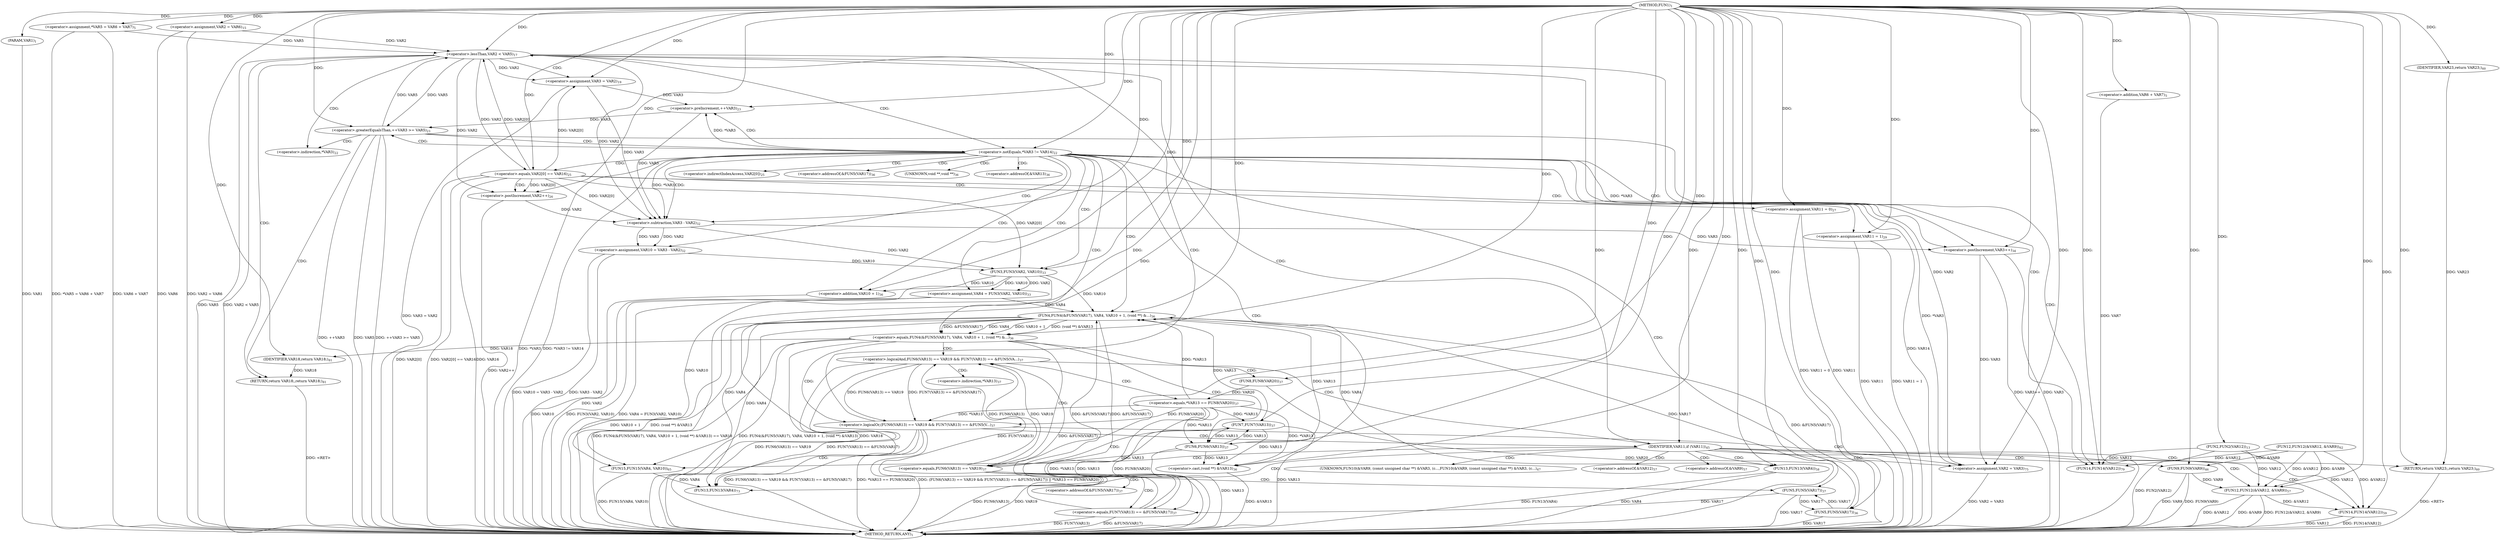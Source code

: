 digraph "FUN1" {  
"8" [label = <(METHOD,FUN1)<SUB>1</SUB>> ]
"156" [label = <(METHOD_RETURN,ANY)<SUB>1</SUB>> ]
"9" [label = <(PARAM,VAR1)<SUB>1</SUB>> ]
"15" [label = <(&lt;operator&gt;.assignment,*VAR5 = VAR6 + VAR7)<SUB>5</SUB>> ]
"24" [label = <(FUN2,FUN2(VAR12))<SUB>13</SUB>> ]
"26" [label = <(&lt;operator&gt;.assignment,VAR2 = VAR6)<SUB>15</SUB>> ]
"152" [label = <(FUN14,FUN14(VAR12))<SUB>79</SUB>> ]
"154" [label = <(RETURN,return VAR18;,return VAR18;)<SUB>81</SUB>> ]
"30" [label = <(&lt;operator&gt;.lessThan,VAR2 &lt; VAR5)<SUB>17</SUB>> ]
"155" [label = <(IDENTIFIER,VAR18,return VAR18;)<SUB>81</SUB>> ]
"17" [label = <(&lt;operator&gt;.addition,VAR6 + VAR7)<SUB>5</SUB>> ]
"35" [label = <(&lt;operator&gt;.assignment,VAR3 = VAR2)<SUB>19</SUB>> ]
"68" [label = <(&lt;operator&gt;.assignment,VAR10 = VAR3 - VAR2)<SUB>32</SUB>> ]
"73" [label = <(&lt;operator&gt;.assignment,VAR4 = FUN3(VAR2, VAR10))<SUB>33</SUB>> ]
"78" [label = <(&lt;operator&gt;.postIncrement,VAR3++)<SUB>34</SUB>> ]
"142" [label = <(FUN15,FUN15(VAR4, VAR10))<SUB>65</SUB>> ]
"146" [label = <(FUN13,FUN13(VAR4))<SUB>73</SUB>> ]
"148" [label = <(&lt;operator&gt;.assignment,VAR2 = VAR3)<SUB>75</SUB>> ]
"39" [label = <(&lt;operator&gt;.notEquals,*VAR3 != VAR14)<SUB>22</SUB>> ]
"52" [label = <(&lt;operator&gt;.equals,VAR2[0] == VAR16)<SUB>25</SUB>> ]
"81" [label = <(&lt;operator&gt;.equals,FUN4(&amp;FUN5(VAR17), VAR4, VAR10 + 1, (void **) &amp;...)<SUB>36</SUB>> ]
"117" [label = <(IDENTIFIER,VAR11,if (VAR11))<SUB>45</SUB>> ]
"58" [label = <(&lt;operator&gt;.postIncrement,VAR2++)<SUB>26</SUB>> ]
"60" [label = <(&lt;operator&gt;.assignment,VAR11 = 0)<SUB>27</SUB>> ]
"70" [label = <(&lt;operator&gt;.subtraction,VAR3 - VAR2)<SUB>32</SUB>> ]
"75" [label = <(FUN3,FUN3(VAR2, VAR10))<SUB>33</SUB>> ]
"119" [label = <(FUN9,FUN9(VAR9))<SUB>46</SUB>> ]
"45" [label = <(&lt;operator&gt;.greaterEqualsThan,++VAR3 &gt;= VAR5)<SUB>23</SUB>> ]
"65" [label = <(&lt;operator&gt;.assignment,VAR11 = 1)<SUB>29</SUB>> ]
"82" [label = <(FUN4,FUN4(&amp;FUN5(VAR17), VAR4, VAR10 + 1, (void **) &amp;...)<SUB>36</SUB>> ]
"97" [label = <(&lt;operator&gt;.logicalOr,(FUN6(VAR13) == VAR19 &amp;&amp; FUN7(VAR13) == &amp;FUN5(V...)<SUB>37</SUB>> ]
"137" [label = <(FUN12,FUN12(&amp;VAR12, &amp;VAR9))<SUB>62</SUB>> ]
"87" [label = <(&lt;operator&gt;.addition,VAR10 + 1)<SUB>36</SUB>> ]
"90" [label = <(&lt;operator&gt;.cast,(void **) &amp;VAR13)<SUB>36</SUB>> ]
"46" [label = <(&lt;operator&gt;.preIncrement,++VAR3)<SUB>23</SUB>> ]
"84" [label = <(FUN5,FUN5(VAR17))<SUB>36</SUB>> ]
"98" [label = <(&lt;operator&gt;.logicalAnd,FUN6(VAR13) == VAR19 &amp;&amp; FUN7(VAR13) == &amp;FUN5(VA...)<SUB>37</SUB>> ]
"109" [label = <(&lt;operator&gt;.equals,*VAR13 == FUN8(VAR20))<SUB>37</SUB>> ]
"126" [label = <(FUN12,FUN12(&amp;VAR12, &amp;VAR9))<SUB>57</SUB>> ]
"131" [label = <(FUN13,FUN13(VAR4))<SUB>58</SUB>> ]
"133" [label = <(FUN14,FUN14(VAR12))<SUB>59</SUB>> ]
"135" [label = <(RETURN,return VAR23;,return VAR23;)<SUB>60</SUB>> ]
"99" [label = <(&lt;operator&gt;.equals,FUN6(VAR13) == VAR19)<SUB>37</SUB>> ]
"103" [label = <(&lt;operator&gt;.equals,FUN7(VAR13) == &amp;FUN5(VAR17))<SUB>37</SUB>> ]
"112" [label = <(FUN8,FUN8(VAR20))<SUB>37</SUB>> ]
"136" [label = <(IDENTIFIER,VAR23,return VAR23;)<SUB>60</SUB>> ]
"100" [label = <(FUN6,FUN6(VAR13))<SUB>37</SUB>> ]
"104" [label = <(FUN7,FUN7(VAR13))<SUB>37</SUB>> ]
"107" [label = <(FUN5,FUN5(VAR17))<SUB>37</SUB>> ]
"40" [label = <(&lt;operator&gt;.indirection,*VAR3)<SUB>22</SUB>> ]
"53" [label = <(&lt;operator&gt;.indirectIndexAccess,VAR2[0])<SUB>25</SUB>> ]
"83" [label = <(&lt;operator&gt;.addressOf,&amp;FUN5(VAR17))<SUB>36</SUB>> ]
"122" [label = <(UNKNOWN,FUN10(&amp;VAR9, (const unsigned char **) &amp;VAR3, (c...,FUN10(&amp;VAR9, (const unsigned char **) &amp;VAR3, (c...)<SUB>47</SUB>> ]
"91" [label = <(UNKNOWN,void **,void **)<SUB>36</SUB>> ]
"92" [label = <(&lt;operator&gt;.addressOf,&amp;VAR13)<SUB>36</SUB>> ]
"110" [label = <(&lt;operator&gt;.indirection,*VAR13)<SUB>37</SUB>> ]
"106" [label = <(&lt;operator&gt;.addressOf,&amp;FUN5(VAR17))<SUB>37</SUB>> ]
"127" [label = <(&lt;operator&gt;.addressOf,&amp;VAR12)<SUB>57</SUB>> ]
"129" [label = <(&lt;operator&gt;.addressOf,&amp;VAR9)<SUB>57</SUB>> ]
  "135" -> "156"  [ label = "DDG: &lt;RET&gt;"] 
  "154" -> "156"  [ label = "DDG: &lt;RET&gt;"] 
  "9" -> "156"  [ label = "DDG: VAR1"] 
  "15" -> "156"  [ label = "DDG: VAR6 + VAR7"] 
  "15" -> "156"  [ label = "DDG: *VAR5 = VAR6 + VAR7"] 
  "24" -> "156"  [ label = "DDG: FUN2(VAR12)"] 
  "26" -> "156"  [ label = "DDG: VAR6"] 
  "26" -> "156"  [ label = "DDG: VAR2 = VAR6"] 
  "30" -> "156"  [ label = "DDG: VAR5"] 
  "30" -> "156"  [ label = "DDG: VAR2 &lt; VAR5"] 
  "35" -> "156"  [ label = "DDG: VAR3 = VAR2"] 
  "39" -> "156"  [ label = "DDG: *VAR3"] 
  "39" -> "156"  [ label = "DDG: *VAR3 != VAR14"] 
  "52" -> "156"  [ label = "DDG: VAR2[0]"] 
  "52" -> "156"  [ label = "DDG: VAR2[0] == VAR16"] 
  "65" -> "156"  [ label = "DDG: VAR11"] 
  "65" -> "156"  [ label = "DDG: VAR11 = 1"] 
  "58" -> "156"  [ label = "DDG: VAR2++"] 
  "60" -> "156"  [ label = "DDG: VAR11"] 
  "60" -> "156"  [ label = "DDG: VAR11 = 0"] 
  "68" -> "156"  [ label = "DDG: VAR3 - VAR2"] 
  "68" -> "156"  [ label = "DDG: VAR10 = VAR3 - VAR2"] 
  "75" -> "156"  [ label = "DDG: VAR2"] 
  "73" -> "156"  [ label = "DDG: FUN3(VAR2, VAR10)"] 
  "73" -> "156"  [ label = "DDG: VAR4 = FUN3(VAR2, VAR10)"] 
  "78" -> "156"  [ label = "DDG: VAR3"] 
  "78" -> "156"  [ label = "DDG: VAR3++"] 
  "84" -> "156"  [ label = "DDG: VAR17"] 
  "82" -> "156"  [ label = "DDG: &amp;FUN5(VAR17)"] 
  "87" -> "156"  [ label = "DDG: VAR10"] 
  "82" -> "156"  [ label = "DDG: VAR10 + 1"] 
  "90" -> "156"  [ label = "DDG: &amp;VAR13"] 
  "82" -> "156"  [ label = "DDG: (void **) &amp;VAR13"] 
  "81" -> "156"  [ label = "DDG: FUN4(&amp;FUN5(VAR17), VAR4, VAR10 + 1, (void **) &amp;VAR13)"] 
  "81" -> "156"  [ label = "DDG: VAR18"] 
  "81" -> "156"  [ label = "DDG: FUN4(&amp;FUN5(VAR17), VAR4, VAR10 + 1, (void **) &amp;VAR13) == VAR18"] 
  "100" -> "156"  [ label = "DDG: VAR13"] 
  "99" -> "156"  [ label = "DDG: FUN6(VAR13)"] 
  "98" -> "156"  [ label = "DDG: FUN6(VAR13) == VAR19"] 
  "104" -> "156"  [ label = "DDG: VAR13"] 
  "103" -> "156"  [ label = "DDG: FUN7(VAR13)"] 
  "107" -> "156"  [ label = "DDG: VAR17"] 
  "103" -> "156"  [ label = "DDG: &amp;FUN5(VAR17)"] 
  "98" -> "156"  [ label = "DDG: FUN7(VAR13) == &amp;FUN5(VAR17)"] 
  "97" -> "156"  [ label = "DDG: FUN6(VAR13) == VAR19 &amp;&amp; FUN7(VAR13) == &amp;FUN5(VAR17)"] 
  "109" -> "156"  [ label = "DDG: *VAR13"] 
  "109" -> "156"  [ label = "DDG: FUN8(VAR20)"] 
  "97" -> "156"  [ label = "DDG: *VAR13 == FUN8(VAR20)"] 
  "97" -> "156"  [ label = "DDG: (FUN6(VAR13) == VAR19 &amp;&amp; FUN7(VAR13) == &amp;FUN5(VAR17)) || *VAR13 == FUN8(VAR20)"] 
  "142" -> "156"  [ label = "DDG: FUN15(VAR4, VAR10)"] 
  "119" -> "156"  [ label = "DDG: VAR9"] 
  "119" -> "156"  [ label = "DDG: FUN9(VAR9)"] 
  "126" -> "156"  [ label = "DDG: &amp;VAR12"] 
  "126" -> "156"  [ label = "DDG: &amp;VAR9"] 
  "126" -> "156"  [ label = "DDG: FUN12(&amp;VAR12, &amp;VAR9)"] 
  "131" -> "156"  [ label = "DDG: VAR4"] 
  "131" -> "156"  [ label = "DDG: FUN13(VAR4)"] 
  "133" -> "156"  [ label = "DDG: VAR12"] 
  "133" -> "156"  [ label = "DDG: FUN14(VAR12)"] 
  "148" -> "156"  [ label = "DDG: VAR2 = VAR3"] 
  "45" -> "156"  [ label = "DDG: ++VAR3"] 
  "45" -> "156"  [ label = "DDG: VAR5"] 
  "45" -> "156"  [ label = "DDG: ++VAR3 &gt;= VAR5"] 
  "17" -> "156"  [ label = "DDG: VAR7"] 
  "112" -> "156"  [ label = "DDG: VAR20"] 
  "39" -> "156"  [ label = "DDG: VAR14"] 
  "52" -> "156"  [ label = "DDG: VAR16"] 
  "99" -> "156"  [ label = "DDG: VAR19"] 
  "8" -> "9"  [ label = "DDG: "] 
  "8" -> "15"  [ label = "DDG: "] 
  "8" -> "26"  [ label = "DDG: "] 
  "155" -> "154"  [ label = "DDG: VAR18"] 
  "8" -> "24"  [ label = "DDG: "] 
  "24" -> "152"  [ label = "DDG: VAR12"] 
  "137" -> "152"  [ label = "DDG: &amp;VAR12"] 
  "8" -> "152"  [ label = "DDG: "] 
  "81" -> "155"  [ label = "DDG: VAR18"] 
  "8" -> "155"  [ label = "DDG: "] 
  "8" -> "17"  [ label = "DDG: "] 
  "26" -> "30"  [ label = "DDG: VAR2"] 
  "52" -> "30"  [ label = "DDG: VAR2[0]"] 
  "148" -> "30"  [ label = "DDG: VAR2"] 
  "8" -> "30"  [ label = "DDG: "] 
  "15" -> "30"  [ label = "DDG: VAR5"] 
  "45" -> "30"  [ label = "DDG: VAR5"] 
  "30" -> "35"  [ label = "DDG: VAR2"] 
  "52" -> "35"  [ label = "DDG: VAR2[0]"] 
  "8" -> "35"  [ label = "DDG: "] 
  "70" -> "68"  [ label = "DDG: VAR3"] 
  "70" -> "68"  [ label = "DDG: VAR2"] 
  "75" -> "73"  [ label = "DDG: VAR2"] 
  "75" -> "73"  [ label = "DDG: VAR10"] 
  "39" -> "148"  [ label = "DDG: *VAR3"] 
  "78" -> "148"  [ label = "DDG: VAR3"] 
  "8" -> "148"  [ label = "DDG: "] 
  "39" -> "78"  [ label = "DDG: *VAR3"] 
  "70" -> "78"  [ label = "DDG: VAR3"] 
  "8" -> "78"  [ label = "DDG: "] 
  "8" -> "117"  [ label = "DDG: "] 
  "82" -> "142"  [ label = "DDG: VAR4"] 
  "8" -> "142"  [ label = "DDG: "] 
  "75" -> "142"  [ label = "DDG: VAR10"] 
  "82" -> "146"  [ label = "DDG: VAR4"] 
  "142" -> "146"  [ label = "DDG: VAR4"] 
  "8" -> "146"  [ label = "DDG: "] 
  "8" -> "39"  [ label = "DDG: "] 
  "30" -> "52"  [ label = "DDG: VAR2"] 
  "8" -> "52"  [ label = "DDG: "] 
  "8" -> "60"  [ label = "DDG: "] 
  "35" -> "70"  [ label = "DDG: VAR3"] 
  "39" -> "70"  [ label = "DDG: *VAR3"] 
  "46" -> "70"  [ label = "DDG: VAR3"] 
  "8" -> "70"  [ label = "DDG: "] 
  "52" -> "70"  [ label = "DDG: VAR2[0]"] 
  "58" -> "70"  [ label = "DDG: VAR2"] 
  "30" -> "70"  [ label = "DDG: VAR2"] 
  "52" -> "75"  [ label = "DDG: VAR2[0]"] 
  "70" -> "75"  [ label = "DDG: VAR2"] 
  "8" -> "75"  [ label = "DDG: "] 
  "68" -> "75"  [ label = "DDG: VAR10"] 
  "82" -> "81"  [ label = "DDG: &amp;FUN5(VAR17)"] 
  "82" -> "81"  [ label = "DDG: VAR4"] 
  "82" -> "81"  [ label = "DDG: VAR10 + 1"] 
  "82" -> "81"  [ label = "DDG: (void **) &amp;VAR13"] 
  "8" -> "81"  [ label = "DDG: "] 
  "52" -> "58"  [ label = "DDG: VAR2[0]"] 
  "8" -> "58"  [ label = "DDG: "] 
  "30" -> "58"  [ label = "DDG: VAR2"] 
  "8" -> "65"  [ label = "DDG: "] 
  "84" -> "82"  [ label = "DDG: VAR17"] 
  "103" -> "82"  [ label = "DDG: &amp;FUN5(VAR17)"] 
  "73" -> "82"  [ label = "DDG: VAR4"] 
  "8" -> "82"  [ label = "DDG: "] 
  "75" -> "82"  [ label = "DDG: VAR10"] 
  "100" -> "82"  [ label = "DDG: VAR13"] 
  "104" -> "82"  [ label = "DDG: VAR13"] 
  "109" -> "82"  [ label = "DDG: *VAR13"] 
  "137" -> "119"  [ label = "DDG: &amp;VAR9"] 
  "8" -> "119"  [ label = "DDG: "] 
  "46" -> "45"  [ label = "DDG: VAR3"] 
  "30" -> "45"  [ label = "DDG: VAR5"] 
  "8" -> "45"  [ label = "DDG: "] 
  "75" -> "87"  [ label = "DDG: VAR10"] 
  "8" -> "87"  [ label = "DDG: "] 
  "100" -> "90"  [ label = "DDG: VAR13"] 
  "104" -> "90"  [ label = "DDG: VAR13"] 
  "109" -> "90"  [ label = "DDG: *VAR13"] 
  "8" -> "90"  [ label = "DDG: "] 
  "98" -> "97"  [ label = "DDG: FUN6(VAR13) == VAR19"] 
  "98" -> "97"  [ label = "DDG: FUN7(VAR13) == &amp;FUN5(VAR17)"] 
  "109" -> "97"  [ label = "DDG: *VAR13"] 
  "109" -> "97"  [ label = "DDG: FUN8(VAR20)"] 
  "35" -> "46"  [ label = "DDG: VAR3"] 
  "39" -> "46"  [ label = "DDG: *VAR3"] 
  "8" -> "46"  [ label = "DDG: "] 
  "107" -> "84"  [ label = "DDG: VAR17"] 
  "8" -> "84"  [ label = "DDG: "] 
  "99" -> "98"  [ label = "DDG: FUN6(VAR13)"] 
  "99" -> "98"  [ label = "DDG: VAR19"] 
  "103" -> "98"  [ label = "DDG: FUN7(VAR13)"] 
  "103" -> "98"  [ label = "DDG: &amp;FUN5(VAR17)"] 
  "112" -> "109"  [ label = "DDG: VAR20"] 
  "136" -> "135"  [ label = "DDG: VAR23"] 
  "8" -> "135"  [ label = "DDG: "] 
  "100" -> "99"  [ label = "DDG: VAR13"] 
  "8" -> "99"  [ label = "DDG: "] 
  "104" -> "103"  [ label = "DDG: VAR13"] 
  "107" -> "103"  [ label = "DDG: VAR17"] 
  "82" -> "103"  [ label = "DDG: &amp;FUN5(VAR17)"] 
  "8" -> "112"  [ label = "DDG: "] 
  "137" -> "126"  [ label = "DDG: &amp;VAR12"] 
  "24" -> "126"  [ label = "DDG: VAR12"] 
  "8" -> "126"  [ label = "DDG: "] 
  "137" -> "126"  [ label = "DDG: &amp;VAR9"] 
  "119" -> "126"  [ label = "DDG: VAR9"] 
  "82" -> "131"  [ label = "DDG: VAR4"] 
  "8" -> "131"  [ label = "DDG: "] 
  "24" -> "133"  [ label = "DDG: VAR12"] 
  "126" -> "133"  [ label = "DDG: &amp;VAR12"] 
  "8" -> "133"  [ label = "DDG: "] 
  "137" -> "133"  [ label = "DDG: &amp;VAR12"] 
  "8" -> "136"  [ label = "DDG: "] 
  "104" -> "100"  [ label = "DDG: VAR13"] 
  "109" -> "100"  [ label = "DDG: *VAR13"] 
  "8" -> "100"  [ label = "DDG: "] 
  "100" -> "104"  [ label = "DDG: VAR13"] 
  "109" -> "104"  [ label = "DDG: *VAR13"] 
  "8" -> "104"  [ label = "DDG: "] 
  "84" -> "107"  [ label = "DDG: VAR17"] 
  "8" -> "107"  [ label = "DDG: "] 
  "30" -> "154"  [ label = "CDG: "] 
  "30" -> "40"  [ label = "CDG: "] 
  "30" -> "35"  [ label = "CDG: "] 
  "30" -> "152"  [ label = "CDG: "] 
  "30" -> "39"  [ label = "CDG: "] 
  "39" -> "68"  [ label = "CDG: "] 
  "39" -> "73"  [ label = "CDG: "] 
  "39" -> "75"  [ label = "CDG: "] 
  "39" -> "52"  [ label = "CDG: "] 
  "39" -> "81"  [ label = "CDG: "] 
  "39" -> "84"  [ label = "CDG: "] 
  "39" -> "92"  [ label = "CDG: "] 
  "39" -> "87"  [ label = "CDG: "] 
  "39" -> "91"  [ label = "CDG: "] 
  "39" -> "90"  [ label = "CDG: "] 
  "39" -> "70"  [ label = "CDG: "] 
  "39" -> "46"  [ label = "CDG: "] 
  "39" -> "45"  [ label = "CDG: "] 
  "39" -> "82"  [ label = "CDG: "] 
  "39" -> "83"  [ label = "CDG: "] 
  "39" -> "53"  [ label = "CDG: "] 
  "39" -> "78"  [ label = "CDG: "] 
  "52" -> "60"  [ label = "CDG: "] 
  "52" -> "58"  [ label = "CDG: "] 
  "52" -> "65"  [ label = "CDG: "] 
  "81" -> "98"  [ label = "CDG: "] 
  "81" -> "97"  [ label = "CDG: "] 
  "81" -> "100"  [ label = "CDG: "] 
  "81" -> "99"  [ label = "CDG: "] 
  "81" -> "117"  [ label = "CDG: "] 
  "117" -> "30"  [ label = "CDG: "] 
  "117" -> "146"  [ label = "CDG: "] 
  "117" -> "131"  [ label = "CDG: "] 
  "117" -> "119"  [ label = "CDG: "] 
  "117" -> "129"  [ label = "CDG: "] 
  "117" -> "148"  [ label = "CDG: "] 
  "117" -> "127"  [ label = "CDG: "] 
  "117" -> "122"  [ label = "CDG: "] 
  "117" -> "142"  [ label = "CDG: "] 
  "117" -> "126"  [ label = "CDG: "] 
  "117" -> "135"  [ label = "CDG: "] 
  "117" -> "133"  [ label = "CDG: "] 
  "45" -> "154"  [ label = "CDG: "] 
  "45" -> "40"  [ label = "CDG: "] 
  "45" -> "152"  [ label = "CDG: "] 
  "45" -> "39"  [ label = "CDG: "] 
  "97" -> "30"  [ label = "CDG: "] 
  "97" -> "146"  [ label = "CDG: "] 
  "97" -> "148"  [ label = "CDG: "] 
  "97" -> "117"  [ label = "CDG: "] 
  "98" -> "112"  [ label = "CDG: "] 
  "98" -> "110"  [ label = "CDG: "] 
  "98" -> "109"  [ label = "CDG: "] 
  "99" -> "107"  [ label = "CDG: "] 
  "99" -> "103"  [ label = "CDG: "] 
  "99" -> "104"  [ label = "CDG: "] 
  "99" -> "106"  [ label = "CDG: "] 
}
